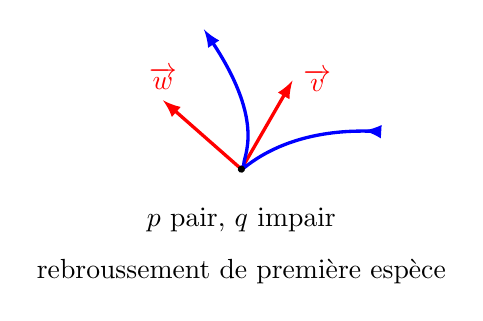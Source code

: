 \begin{tikzpicture}[scale=1.3]

\begin{scope}[rotate=60]

  \draw[->,>=latex, very thick, red] (0,0)--(1,0) node[right] {$\overrightarrow{v}$};
  \draw[->,>=latex, very thick, red] (0,0)--(0.2,1) node[above] {$\overrightarrow{w}$};
  \draw [>->,>=latex,very thick, color=blue] (1,-1) .. controls (0.5,0) and (-0.2,0) .. (0.05,0) .. controls (0.1,0.05) and (0.5,0) .. (1,1);
 \fill (0,0) circle (1pt);
\end{scope}
\node at (0,-0.5) {$p$ pair, $q$ impair};
\node at (0,-1) {rebroussement de premi\`ere esp\`ece};
\end{tikzpicture}
